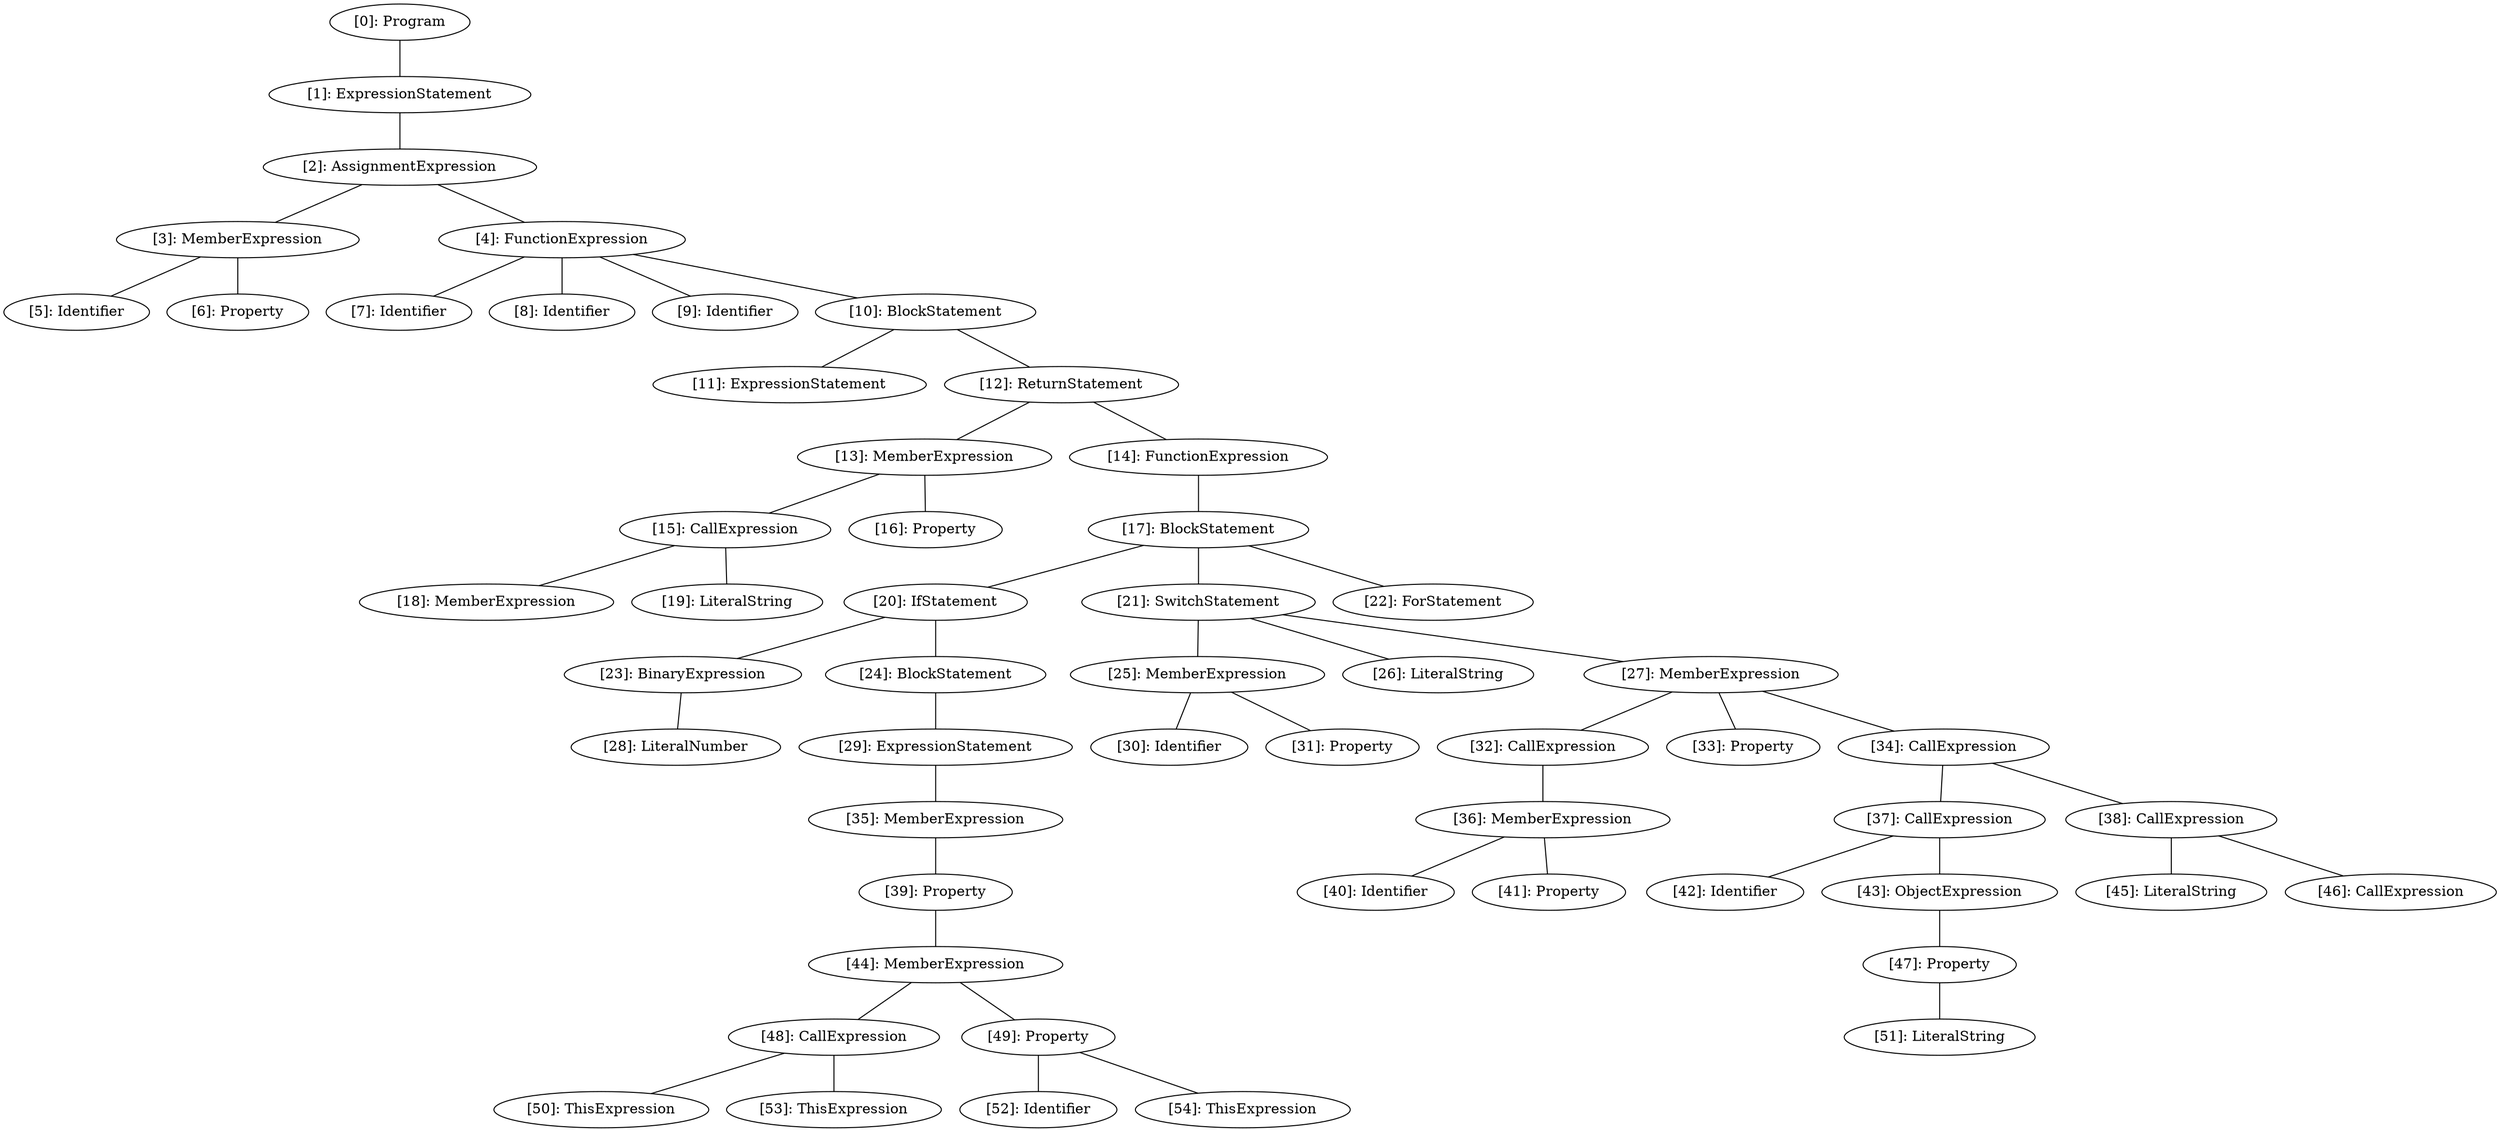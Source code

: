 // Result
graph {
	0 [label="[0]: Program"]
	1 [label="[1]: ExpressionStatement"]
	2 [label="[2]: AssignmentExpression"]
	3 [label="[3]: MemberExpression"]
	4 [label="[4]: FunctionExpression"]
	5 [label="[5]: Identifier"]
	6 [label="[6]: Property"]
	7 [label="[7]: Identifier"]
	8 [label="[8]: Identifier"]
	9 [label="[9]: Identifier"]
	10 [label="[10]: BlockStatement"]
	11 [label="[11]: ExpressionStatement"]
	12 [label="[12]: ReturnStatement"]
	13 [label="[13]: MemberExpression"]
	14 [label="[14]: FunctionExpression"]
	15 [label="[15]: CallExpression"]
	16 [label="[16]: Property"]
	17 [label="[17]: BlockStatement"]
	18 [label="[18]: MemberExpression"]
	19 [label="[19]: LiteralString"]
	20 [label="[20]: IfStatement"]
	21 [label="[21]: SwitchStatement"]
	22 [label="[22]: ForStatement"]
	23 [label="[23]: BinaryExpression"]
	24 [label="[24]: BlockStatement"]
	25 [label="[25]: MemberExpression"]
	26 [label="[26]: LiteralString"]
	27 [label="[27]: MemberExpression"]
	28 [label="[28]: LiteralNumber"]
	29 [label="[29]: ExpressionStatement"]
	30 [label="[30]: Identifier"]
	31 [label="[31]: Property"]
	32 [label="[32]: CallExpression"]
	33 [label="[33]: Property"]
	34 [label="[34]: CallExpression"]
	35 [label="[35]: MemberExpression"]
	36 [label="[36]: MemberExpression"]
	37 [label="[37]: CallExpression"]
	38 [label="[38]: CallExpression"]
	39 [label="[39]: Property"]
	40 [label="[40]: Identifier"]
	41 [label="[41]: Property"]
	42 [label="[42]: Identifier"]
	43 [label="[43]: ObjectExpression"]
	44 [label="[44]: MemberExpression"]
	45 [label="[45]: LiteralString"]
	46 [label="[46]: CallExpression"]
	47 [label="[47]: Property"]
	48 [label="[48]: CallExpression"]
	49 [label="[49]: Property"]
	50 [label="[50]: ThisExpression"]
	51 [label="[51]: LiteralString"]
	52 [label="[52]: Identifier"]
	53 [label="[53]: ThisExpression"]
	54 [label="[54]: ThisExpression"]
	0 -- 1
	1 -- 2
	2 -- 3
	2 -- 4
	3 -- 5
	3 -- 6
	4 -- 7
	4 -- 8
	4 -- 9
	4 -- 10
	10 -- 11
	10 -- 12
	12 -- 13
	12 -- 14
	13 -- 15
	13 -- 16
	14 -- 17
	15 -- 18
	15 -- 19
	17 -- 20
	17 -- 21
	17 -- 22
	20 -- 23
	20 -- 24
	21 -- 25
	21 -- 26
	21 -- 27
	23 -- 28
	24 -- 29
	25 -- 30
	25 -- 31
	27 -- 32
	27 -- 33
	27 -- 34
	29 -- 35
	32 -- 36
	34 -- 37
	34 -- 38
	35 -- 39
	36 -- 40
	36 -- 41
	37 -- 42
	37 -- 43
	38 -- 45
	38 -- 46
	39 -- 44
	43 -- 47
	44 -- 48
	44 -- 49
	47 -- 51
	48 -- 50
	48 -- 53
	49 -- 52
	49 -- 54
}
